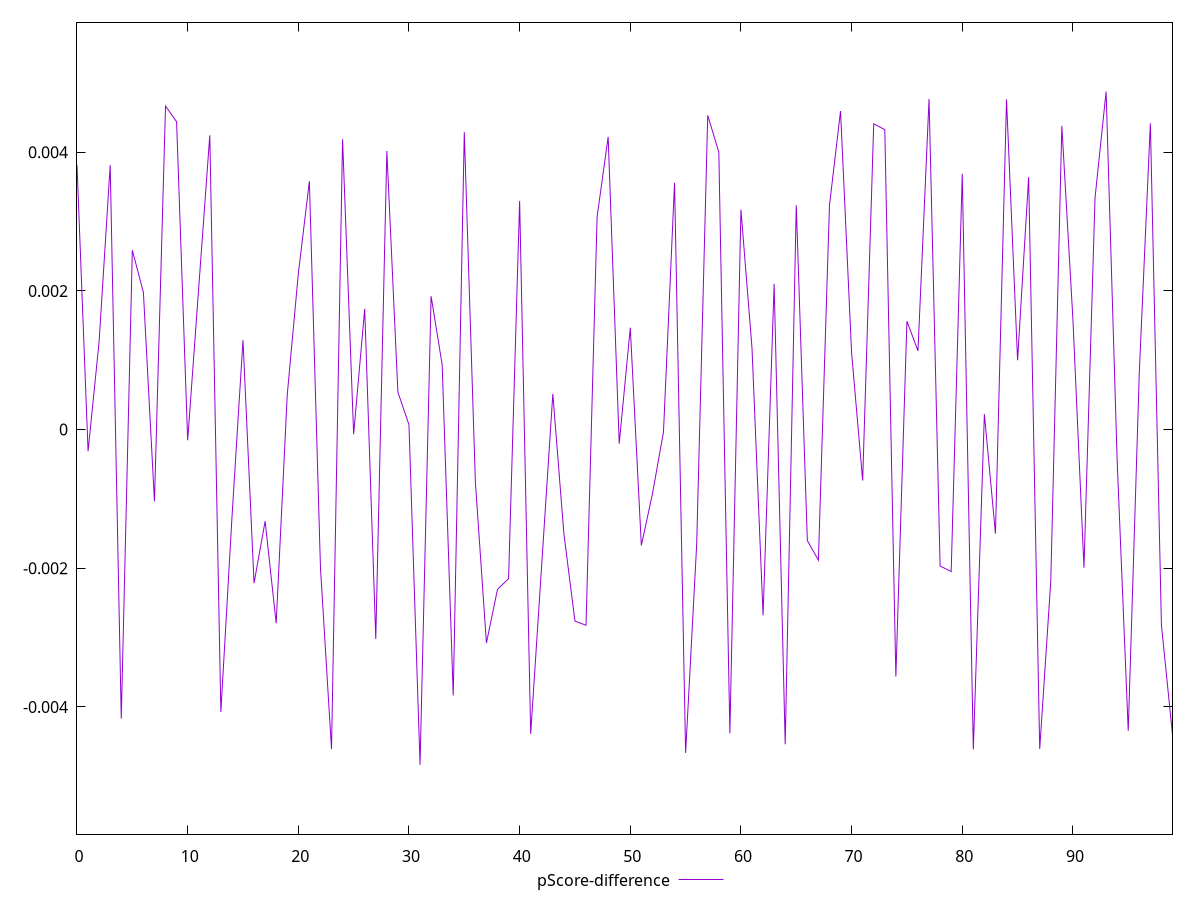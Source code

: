 reset

$pScoreDifference <<EOF
0 0.0038166615766366263
1 -0.0003118400653473463
2 0.001272609827275839
3 0.0038138799043737626
4 -0.0041687709017335095
5 0.0025873025987422915
6 0.001979728200808828
7 -0.001033440470617153
8 0.00466588646102839
9 0.0044398290326348455
10 -0.0001537736409630286
11 0.0020454203392383796
12 0.004244574941829282
13 -0.004073018133686435
14 -0.001276649944239483
15 0.001290833575814887
16 -0.002214289075882059
17 -0.0013212966630385403
18 -0.0027930561889684125
19 0.0005024685937248807
20 0.002246171665816976
21 0.0035824800914731614
22 -0.001988239818972226
23 -0.0046079459199189765
24 0.0041865574551329665
25 -0.00006645138536720552
26 0.001741505525535758
27 -0.003018908514666685
28 0.004018231348439871
29 0.0005395628258371143
30 0.00007024271176697683
31 -0.004834189967044378
32 0.0019236830644346892
33 0.0009357807975705623
34 -0.0038354221379311437
35 0.004289901753839198
36 -0.0007548034107432988
37 -0.003077870720767928
38 -0.0023035831824834707
39 -0.002149752640614566
40 0.0032974771023978056
41 -0.004388185916787801
42 -0.0019372979531020462
43 0.0005142062092269306
44 -0.0015008059902551496
45 -0.0027621834531236233
46 -0.0028215365556258365
47 0.00306659944176213
48 0.004221293714962382
49 -0.00020332700141700855
50 0.0014699677960761104
51 -0.0016704046423327013
52 -0.000929707151569259
53 -0.0000346035181325588
54 0.003558487736317395
55 -0.0046632370728151296
56 -0.0016591361280081651
57 0.004531079176332997
58 0.004001099642316652
59 -0.004379862163574888
60 0.0031716581673385535
61 0.0011760638274442847
62 -0.002678367367938028
63 0.002103022153413181
64 -0.004538206274817047
65 0.003236886411155826
66 -0.0016000323313907217
67 -0.0018824302188441555
68 0.0032333428066182446
69 0.004594494499397528
70 0.0011091187168885686
71 -0.0007351632482632819
72 0.004409857386121985
73 0.004325044323580052
74 -0.00356086155400559
75 0.0015630816771983191
76 0.0011353195368938307
77 0.004769903237950901
78 -0.001967612454907619
79 -0.0020472963139316347
80 0.003688628739226374
81 -0.004613214455778114
82 0.00022252790398558098
83 -0.0014997628272377383
84 0.004761492814548962
85 0.0010004327478460029
86 0.003640493897880459
87 -0.0046067566245151514
88 -0.0021867492178299086
89 0.004379558079689594
90 0.001593352493241551
91 -0.001991484238126895
92 0.0033447435703863326
93 0.004874119390972209
94 -0.00045215477686544325
95 -0.00434445450879517
96 0.0008241132706674481
97 0.004417639893135594
98 -0.0028215498888668478
99 -0.004400055499718003
EOF

set key outside below
set xrange [0:99]
set yrange [-0.005834189967044378:0.005874119390972209]
set trange [-0.005834189967044378:0.005874119390972209]
set terminal svg size 640, 500 enhanced background rgb 'white'
set output "report_00015_2021-02-09T16-11-33.973Z/bootup-time/samples/pages/pScore-difference/values.svg"

plot $pScoreDifference title "pScore-difference" with line

reset
